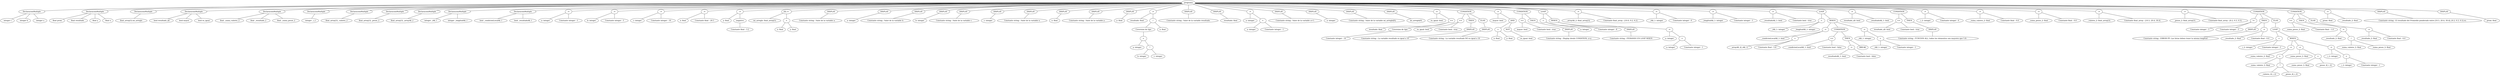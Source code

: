 graph G {
nodo_735655647[label="programa"]
nodo_1102782671[label="DeclaracionMultiple"];
nodo_735655647 -- nodo_1102782671;
nodo_1381867142[label=" integer c"];
nodo_1102782671 -- nodo_1381867142;
nodo_1850248399[label=" integer b"];
nodo_1102782671 -- nodo_1850248399;
nodo_205860887[label=" integer a"];
nodo_1102782671 -- nodo_205860887;
nodo_350274568[label="DeclaracionMultiple"];
nodo_735655647 -- nodo_350274568;
nodo_712495548[label=" float prom"];
nodo_350274568 -- nodo_712495548;
nodo_15933129[label=" float resultado"];
nodo_350274568 -- nodo_15933129;
nodo_630412104[label=" float y"];
nodo_350274568 -- nodo_630412104;
nodo_935396214[label=" float x"];
nodo_350274568 -- nodo_935396214;
nodo_590335491[label="DeclaracionMultiple"];
nodo_735655647 -- nodo_590335491;
nodo_1001560569[label="float_array[5] mi_arreglo"]
nodo_590335491--nodo_1001560569
nodo_75797716[label="DeclaracionMultiple"];
nodo_735655647 -- nodo_75797716;
nodo_996273537[label=" bool resultado_all"];
nodo_75797716 -- nodo_996273537;
nodo_1717793592[label=" bool mayor"];
nodo_75797716 -- nodo_1717793592;
nodo_1227965276[label=" bool es_igual"];
nodo_75797716 -- nodo_1227965276;
nodo_1773358234[label="DeclaracionMultiple"];
nodo_735655647 -- nodo_1773358234;
nodo_1560979912[label=" float _suma_valores_2"];
nodo_1773358234 -- nodo_1560979912;
nodo_537787362[label=" float _resultado_2"];
nodo_1773358234 -- nodo_537787362;
nodo_1667594012[label=" float _suma_pesos_2"];
nodo_1773358234 -- nodo_1667594012;
nodo_272707702[label="DeclaracionMultiple"];
nodo_735655647 -- nodo_272707702;
nodo_411930463[label=" integer _i_2"];
nodo_272707702 -- nodo_411930463;
nodo_1460712775[label="DeclaracionMultiple"];
nodo_735655647 -- nodo_1460712775;
nodo_528872750[label="float_array[3] _valores_2"]
nodo_1460712775--nodo_528872750
nodo_115258408[label="DeclaracionMultiple"];
nodo_735655647 -- nodo_115258408;
nodo_1918706907[label="float_array[3] _pesos_2"]
nodo_115258408--nodo_1918706907
nodo_540347738[label="DeclaracionMultiple"];
nodo_735655647 -- nodo_540347738;
nodo_271163639[label="float_array[3] _arrayAll_2"]
nodo_540347738--nodo_271163639
nodo_1663379758[label="DeclaracionMultiple"];
nodo_735655647 -- nodo_1663379758;
nodo_2017829485[label=" integer _iAll_1"];
nodo_1663379758 -- nodo_2017829485;
nodo_1888628706[label=" integer _longitudAll_1"];
nodo_1663379758 -- nodo_1888628706;
nodo_769722143[label="DeclaracionMultiple"];
nodo_735655647 -- nodo_769722143;
nodo_1741105108[label=" bool _condicionLocalAll_1"];
nodo_769722143 -- nodo_1741105108;
nodo_851748747[label=" bool _resultadoAll_1"];
nodo_769722143 -- nodo_851748747;
nodo_1397252878[label=":="]
nodo_735655647--nodo_1397252878
nodo_1983143815[label="a: integer"]
nodo_1397252878--nodo_1983143815
nodo_672345874[label="Constante integer : 5"]
nodo_1397252878--nodo_672345874
nodo_1065106788[label=":="]
nodo_735655647--nodo_1065106788
nodo_800881046[label="b: integer"]
nodo_1065106788--nodo_800881046
nodo_2074133377[label="Constante integer : 3"]
nodo_1065106788--nodo_2074133377
nodo_1257904216[label=":="]
nodo_735655647--nodo_1257904216
nodo_347315070[label="c: integer"]
nodo_1257904216--nodo_347315070
nodo_1485779127[label="Constante integer : 10"]
nodo_1257904216--nodo_1485779127
nodo_625892588[label=":="]
nodo_735655647--nodo_625892588
nodo_1072474309[label="x: float"]
nodo_625892588--nodo_1072474309
nodo_931965997[label="Constante float : 20.5"]
nodo_625892588--nodo_931965997
nodo_371665123[label=":="]
nodo_735655647--nodo_371665123
nodo_1096396791[label="y: float"]
nodo_371665123--nodo_1096396791
nodo_464096665[label="negativo"]
nodo_371665123--nodo_464096665
nodo_1226221317[label="Constante float : 3.2"]
nodo_464096665--nodo_1226221317
nodo_1725562612[label="[0] := "]
nodo_735655647--nodo_1725562612
nodo_1785975759[label="mi_arreglo: float_array[5]"]
nodo_1725562612--nodo_1785975759
nodo_1038179933[label="+"]
nodo_1725562612--nodo_1038179933
nodo_1093924971[label="x: float"]
nodo_1038179933--nodo_1093924971
nodo_1748275431[label="y: float"]
nodo_1038179933--nodo_1748275431
nodo_472763269[label="DISPLAY"]
nodo_735655647--nodo_472763269
nodo_722038251[label="Constante string : Valor de la variable a:"]
nodo_472763269--nodo_722038251
nodo_1973893185[label="DISPLAY"]
nodo_735655647--nodo_1973893185
nodo_962080186[label="a: integer"]
nodo_1973893185--nodo_962080186
nodo_1264302327[label="DISPLAY"]
nodo_735655647--nodo_1264302327
nodo_727573058[label="Constante string : Valor de la variable b:"]
nodo_1264302327--nodo_727573058
nodo_1735701080[label="DISPLAY"]
nodo_735655647--nodo_1735701080
nodo_532248305[label="b: integer"]
nodo_1735701080--nodo_532248305
nodo_162789873[label="DISPLAY"]
nodo_735655647--nodo_162789873
nodo_1295533431[label="Constante string : Valor de la variable c:"]
nodo_162789873--nodo_1295533431
nodo_253544698[label="DISPLAY"]
nodo_735655647--nodo_253544698
nodo_1531328790[label="c: integer"]
nodo_253544698--nodo_1531328790
nodo_1303134206[label="DISPLAY"]
nodo_735655647--nodo_1303134206
nodo_1118881985[label="Constante string : Valor de la variable x:"]
nodo_1303134206--nodo_1118881985
nodo_721589109[label="DISPLAY"]
nodo_735655647--nodo_721589109
nodo_1105629578[label="x: float"]
nodo_721589109--nodo_1105629578
nodo_1830356359[label="DISPLAY"]
nodo_735655647--nodo_1830356359
nodo_699084325[label="Constante string : Valor de la variable y:"]
nodo_1830356359--nodo_699084325
nodo_369989982[label="DISPLAY"]
nodo_735655647--nodo_369989982
nodo_1662132436[label="y: float"]
nodo_369989982--nodo_1662132436
nodo_1174549516[label=":="]
nodo_735655647--nodo_1174549516
nodo_908652783[label="resultado: float"]
nodo_1174549516--nodo_908652783
nodo_1276467229[label="/"]
nodo_1174549516--nodo_1276467229
nodo_1047778763[label="Coversion de tipo"]
nodo_1276467229--nodo_1047778763
nodo_1762014301[label="+"]
nodo_1047778763--nodo_1762014301
nodo_416816666[label="a: integer"]
nodo_1762014301--nodo_416816666
nodo_2120972460[label="*"]
nodo_1762014301--nodo_2120972460
nodo_1586898727[label="b: integer"]
nodo_2120972460--nodo_1586898727
nodo_107631732[label="c: integer"]
nodo_2120972460--nodo_107631732
nodo_1587196525[label="x: float"]
nodo_1276467229--nodo_1587196525
nodo_2064719626[label="DISPLAY"]
nodo_735655647--nodo_2064719626
nodo_340897872[label="Constante string : Valor de la variable resultado:"]
nodo_2064719626--nodo_340897872
nodo_1087147866[label="DISPLAY"]
nodo_735655647--nodo_1087147866
nodo_1271813364[label="resultado: float"]
nodo_1087147866--nodo_1271813364
nodo_945093576[label=":="]
nodo_735655647--nodo_945093576
nodo_555622306[label="a: integer"]
nodo_945093576--nodo_555622306
nodo_93119108[label="+"]
nodo_945093576--nodo_93119108
nodo_1021079349[label="a: integer"]
nodo_93119108--nodo_1021079349
nodo_600394205[label="Constante integer : 1"]
nodo_93119108--nodo_600394205
nodo_1920704777[label="DISPLAY"]
nodo_735655647--nodo_1920704777
nodo_268563712[label="Constante string : Valor de la variable a+1:"]
nodo_1920704777--nodo_268563712
nodo_1341883890[label="DISPLAY"]
nodo_735655647--nodo_1341883890
nodo_638958193[label="a: integer"]
nodo_1341883890--nodo_638958193
nodo_164181075[label="DISPLAY"]
nodo_735655647--nodo_164181075
nodo_385837471[label="Constante string : Valor de la variable mi_arreglo[0]:"]
nodo_164181075--nodo_385837471
nodo_87603879[label="DISPLAY"]
nodo_735655647--nodo_87603879
nodo_250961475[label="mi_arreglo[0]"]
nodo_87603879--nodo_250961475
nodo_1323206754[label=":="]
nodo_735655647--nodo_1323206754
nodo_587248567[label="es_igual: bool"]
nodo_1323206754--nodo_587248567
nodo_1672333554[label="=="]
nodo_1323206754--nodo_1672333554
nodo_1200526722[label="resultado: float"]
nodo_1672333554--nodo_1200526722
nodo_2099873929[label="Coversion de tipo"]
nodo_1672333554--nodo_2099873929
nodo_1527906704[label="Constante integer : 10"]
nodo_2099873929--nodo_1527906704
nodo_1450555480[label="CONDITION"];
nodo_735655647 -- nodo_1450555480;
nodo_1709442449[label="=="]
nodo_1450555480--nodo_1709442449
nodo_1412998244[label="es_igual: bool"]
nodo_1709442449--nodo_1412998244
nodo_535634418[label="Constante bool : true"]
nodo_1709442449--nodo_535634418
then_nodo_1450555480[label="THEN"];
nodo_1450555480 -- then_nodo_1450555480;
nodo_1679945007[label="DISPLAY"]
then_nodo_1450555480--nodo_1679945007
nodo_564962487[label="Constante string : La variable resultado es igual a 10"]
nodo_1679945007--nodo_564962487
else_nodo_1450555480[label="ELSE"];
nodo_1450555480 -- else_nodo_1450555480;
nodo_816201570[label="DISPLAY"]
else_nodo_1450555480--nodo_816201570
nodo_1177709109[label="Constante string : La variable resultado NO es igual a 10"]
nodo_816201570--nodo_1177709109
nodo_756137801[label=":="]
nodo_735655647--nodo_756137801
nodo_1776037696[label="mayor: bool"]
nodo_756137801--nodo_1776037696
nodo_1753239606[label="AND"]
nodo_756137801--nodo_1753239606
nodo_1027013841[label=">"]
nodo_1753239606--nodo_1027013841
nodo_494794697[label="x: float"]
nodo_1027013841--nodo_494794697
nodo_357793033[label="y: float"]
nodo_1027013841--nodo_357793033
nodo_2134412917[label="NOT"]
nodo_1753239606--nodo_2134412917
nodo_1977759031[label="es_igual: bool"]
nodo_2134412917--nodo_1977759031
nodo_131291133[label="CONDITION"];
nodo_735655647 -- nodo_131291133;
nodo_157735227[label="=="]
nodo_131291133--nodo_157735227
nodo_840348996[label="mayor: bool"]
nodo_157735227--nodo_840348996
nodo_1454994876[label="Constante bool : true"]
nodo_157735227--nodo_1454994876
then_nodo_131291133[label="THEN"];
nodo_131291133 -- then_nodo_131291133;
nodo_1263057961[label="DISPLAY"]
then_nodo_131291133--nodo_1263057961
nodo_1960319866[label="Constante string : Display desde CONDITION, x>y"]
nodo_1263057961--nodo_1960319866
nodo_1944271920[label="LOOP"];
nodo_735655647 -- nodo_1944271920;
nodo_1860871013[label="<"]
nodo_1944271920--nodo_1860871013
nodo_1615717221[label="a: integer"]
nodo_1860871013--nodo_1615717221
nodo_1425684445[label="Constante integer : 8"]
nodo_1860871013--nodo_1425684445
loop_nodo_1944271920[label="WHEN"];
nodo_1944271920 -- loop_nodo_1944271920;
nodo_1041400782[label="DISPLAY"]
loop_nodo_1944271920--nodo_1041400782
nodo_89714402[label="Constante string : ITERANDO EN LOOP WHEN"]
nodo_1041400782--nodo_89714402
nodo_176255975[label=":="]
loop_nodo_1944271920--nodo_176255975
nodo_255916469[label="a: integer"]
nodo_176255975--nodo_255916469
nodo_627443552[label="+"]
nodo_176255975--nodo_627443552
nodo_1737216720[label="a: integer"]
nodo_627443552--nodo_1737216720
nodo_1712626573[label="Constante integer : 1"]
nodo_627443552--nodo_1712626573
nodo_1855015851[label=":="]
nodo_735655647--nodo_1855015851
nodo_2077826078[label="_arrayAll_2: float_array[3]"]
nodo_1855015851--nodo_2077826078
nodo_1115512039[label="Constante float_array : [10.0, 9.2, 6.2]"]
nodo_1855015851--nodo_1115512039
nodo_7831510[label=":="]
nodo_735655647--nodo_7831510
nodo_1683988576[label="_iAll_1: integer"]
nodo_7831510--nodo_1683988576
nodo_1473603865[label="Constante integer : 0"]
nodo_7831510--nodo_1473603865
nodo_2137496928[label=":="]
nodo_735655647--nodo_2137496928
nodo_1146475669[label="_longitudAll_1: integer"]
nodo_2137496928--nodo_1146475669
nodo_1561342175[label="Constante integer : 3"]
nodo_2137496928--nodo_1561342175
nodo_561059781[label=":="]
nodo_735655647--nodo_561059781
nodo_1656619542[label="_resultadoAll_1: bool"]
nodo_561059781--nodo_1656619542
nodo_136676264[label="Constante bool : true"]
nodo_561059781--nodo_136676264
nodo_1425005755[label="LOOP"];
nodo_735655647 -- nodo_1425005755;
nodo_2106140380[label="<"]
nodo_1425005755--nodo_2106140380
nodo_1874142665[label="_iAll_1: integer"]
nodo_2106140380--nodo_1874142665
nodo_1269420884[label="_longitudAll_1: integer"]
nodo_2106140380--nodo_1269420884
loop_nodo_1425005755[label="WHEN"];
nodo_1425005755 -- loop_nodo_1425005755;
nodo_1636422814[label=":="]
loop_nodo_1425005755--nodo_1636422814
nodo_1434624437[label="_condicionLocalAll_1: bool"]
nodo_1636422814--nodo_1434624437
nodo_333401505[label=">"]
nodo_1636422814--nodo_333401505
nodo_384372733[label="_arrayAll_2[_iAll_1]"]
nodo_333401505--nodo_384372733
nodo_971703450[label="Constante float : 5.8"]
nodo_333401505--nodo_971703450
nodo_2040825115[label="CONDITION"];
loop_nodo_1425005755 -- nodo_2040825115;
nodo_285175243[label="=="]
nodo_2040825115--nodo_285175243
nodo_1312235214[label="_condicionLocalAll_1: bool"]
nodo_285175243--nodo_1312235214
nodo_798559302[label="Constante bool : false"]
nodo_285175243--nodo_798559302
then_nodo_2040825115[label="THEN"];
nodo_2040825115 -- then_nodo_2040825115;
nodo_1925765363[label=":="]
then_nodo_2040825115--nodo_1925765363
nodo_431120980[label="_resultadoAll_1: bool"]
nodo_1925765363--nodo_431120980
nodo_1871040194[label="Constante bool : false"]
nodo_1925765363--nodo_1871040194
nodo_144249928[label="BREAK"]
then_nodo_2040825115--nodo_144249928
nodo_1008884456[label=":="]
loop_nodo_1425005755--nodo_1008884456
nodo_906506234[label="_iAll_1: integer"]
nodo_1008884456--nodo_906506234
nodo_2000290855[label="+"]
nodo_1008884456--nodo_2000290855
nodo_935425500[label="_iAll_1: integer"]
nodo_2000290855--nodo_935425500
nodo_429563094[label="Constante integer : 1"]
nodo_2000290855--nodo_429563094
nodo_1855588320[label=":="]
nodo_735655647--nodo_1855588320
nodo_1235631400[label="resultado_all: bool"]
nodo_1855588320--nodo_1235631400
nodo_1979047509[label="_resultadoAll_1: bool"]
nodo_1855588320--nodo_1979047509
nodo_952406033[label="CONDITION"];
nodo_735655647 -- nodo_952406033;
nodo_106898926[label="=="]
nodo_952406033--nodo_106898926
nodo_2129135472[label="resultado_all: bool"]
nodo_106898926--nodo_2129135472
nodo_632584590[label="Constante bool : true"]
nodo_106898926--nodo_632584590
then_nodo_952406033[label="THEN"];
nodo_952406033 -- then_nodo_952406033;
nodo_963387697[label="DISPLAY"]
then_nodo_952406033--nodo_963387697
nodo_1180898215[label="Constante string : FUNCION ALL, todos los elementos son mayores que 5.8:"]
nodo_963387697--nodo_1180898215
nodo_2022596508[label=":="]
nodo_735655647--nodo_2022596508
nodo_2121281802[label="_i_2: integer"]
nodo_2022596508--nodo_2121281802
nodo_651031132[label="Constante integer : 0"]
nodo_2022596508--nodo_651031132
nodo_2028811017[label=":="]
nodo_735655647--nodo_2028811017
nodo_1914040631[label="_suma_valores_2: float"]
nodo_2028811017--nodo_1914040631
nodo_219313694[label="Constante float : 0.0"]
nodo_2028811017--nodo_219313694
nodo_1149516530[label=":="]
nodo_735655647--nodo_1149516530
nodo_1440754704[label="_suma_pesos_2: float"]
nodo_1149516530--nodo_1440754704
nodo_136438738[label="Constante float : 0.0"]
nodo_1149516530--nodo_136438738
nodo_371054158[label=":="]
nodo_735655647--nodo_371054158
nodo_1940598229[label="_valores_2: float_array[3]"]
nodo_371054158--nodo_1940598229
nodo_671031068[label="Constante float_array : [10.5, 20.4, 30.4]"]
nodo_371054158--nodo_671031068
nodo_541546306[label=":="]
nodo_735655647--nodo_541546306
nodo_1477462690[label="_pesos_2: float_array[3]"]
nodo_541546306--nodo_1477462690
nodo_1920926192[label="Constante float_array : [0.2, 0.3, 0.5]"]
nodo_541546306--nodo_1920926192
nodo_765978460[label="CONDITION"];
nodo_735655647 -- nodo_765978460;
nodo_935352557[label="!="]
nodo_765978460--nodo_935352557
nodo_1834963437[label="Constante integer : 3"]
nodo_935352557--nodo_1834963437
nodo_1730522423[label="Constante integer : 3"]
nodo_935352557--nodo_1730522423
then_nodo_765978460[label="THEN"];
nodo_765978460 -- then_nodo_765978460;
nodo_1974090632[label="DISPLAY"]
then_nodo_765978460--nodo_1974090632
nodo_1075315424[label="Constante string : ERROR PP: Las listas deben tener la misma longitud"]
nodo_1974090632--nodo_1075315424
nodo_1465905975[label=":="]
then_nodo_765978460--nodo_1465905975
nodo_492413182[label="_resultado_2: float"]
nodo_1465905975--nodo_492413182
nodo_957066918[label="Constante float : 0.0"]
nodo_1465905975--nodo_957066918
else_nodo_765978460[label="ELSE"];
nodo_765978460 -- else_nodo_765978460;
nodo_956605541[label="LOOP"];
else_nodo_765978460 -- nodo_956605541;
nodo_292171321[label="<"]
nodo_956605541--nodo_292171321
nodo_1105474234[label="_i_2: integer"]
nodo_292171321--nodo_1105474234
nodo_637459134[label="Constante integer : 3"]
nodo_292171321--nodo_637459134
loop_nodo_956605541[label="WHEN"];
nodo_956605541 -- loop_nodo_956605541;
nodo_969242088[label=":="]
loop_nodo_956605541--nodo_969242088
nodo_2032045839[label="_suma_valores_2: float"]
nodo_969242088--nodo_2032045839
nodo_420414324[label="+"]
nodo_969242088--nodo_420414324
nodo_1257705921[label="_suma_valores_2: float"]
nodo_420414324--nodo_1257705921
nodo_1485784898[label="*"]
nodo_420414324--nodo_1485784898
nodo_1441062315[label="_valores_2[_i_2]"]
nodo_1485784898--nodo_1441062315
nodo_873554112[label="_pesos_2[_i_2]"]
nodo_1485784898--nodo_873554112
nodo_1184503450[label=":="]
loop_nodo_956605541--nodo_1184503450
nodo_1678638172[label="_suma_pesos_2: float"]
nodo_1184503450--nodo_1678638172
nodo_393706739[label="+"]
nodo_1184503450--nodo_393706739
nodo_677317053[label="_suma_pesos_2: float"]
nodo_393706739--nodo_677317053
nodo_1055384810[label="_pesos_2[_i_2]"]
nodo_393706739--nodo_1055384810
nodo_889389174[label=":="]
loop_nodo_956605541--nodo_889389174
nodo_423584449[label="_i_2: integer"]
nodo_889389174--nodo_423584449
nodo_1241354938[label="+"]
nodo_889389174--nodo_1241354938
nodo_1220345819[label="_i_2: integer"]
nodo_1241354938--nodo_1220345819
nodo_1695630858[label="Constante integer : 1"]
nodo_1241354938--nodo_1695630858
nodo_131733763[label="CONDITION"];
nodo_735655647 -- nodo_131733763;
nodo_580334336[label="=="]
nodo_131733763--nodo_580334336
nodo_226120366[label="_suma_pesos_2: float"]
nodo_580334336--nodo_226120366
nodo_1647604765[label="Constante float : 1.0"]
nodo_580334336--nodo_1647604765
then_nodo_131733763[label="THEN"];
nodo_131733763 -- then_nodo_131733763;
nodo_905018201[label=":="]
then_nodo_131733763--nodo_905018201
nodo_778387924[label="_resultado_2: float"]
nodo_905018201--nodo_778387924
nodo_1909823892[label="/"]
nodo_905018201--nodo_1909823892
nodo_805343023[label="_suma_valores_2: float"]
nodo_1909823892--nodo_805343023
nodo_244646341[label="_suma_pesos_2: float"]
nodo_1909823892--nodo_244646341
else_nodo_131733763[label="ELSE"];
nodo_131733763 -- else_nodo_131733763;
nodo_175802914[label=":="]
else_nodo_131733763--nodo_175802914
nodo_1463729088[label="_resultado_2: float"]
nodo_175802914--nodo_1463729088
nodo_1676881919[label="Constante float : 0.0"]
nodo_175802914--nodo_1676881919
nodo_1171165549[label=":="]
nodo_735655647--nodo_1171165549
nodo_465254508[label="prom: float"]
nodo_1171165549--nodo_465254508
nodo_964259936[label="_resultado_2: float"]
nodo_1171165549--nodo_964259936
nodo_1125071975[label="DISPLAY"]
nodo_735655647--nodo_1125071975
nodo_1929087122[label="Constante string : El resultado del Promedio ponderado entre [10.5, 20.4, 30.4], [0.2, 0.3, 0.5] es: "]
nodo_1125071975--nodo_1929087122
nodo_818001657[label="DISPLAY"]
nodo_735655647--nodo_818001657
nodo_1112091377[label="prom: float"]
nodo_818001657--nodo_1112091377
}
